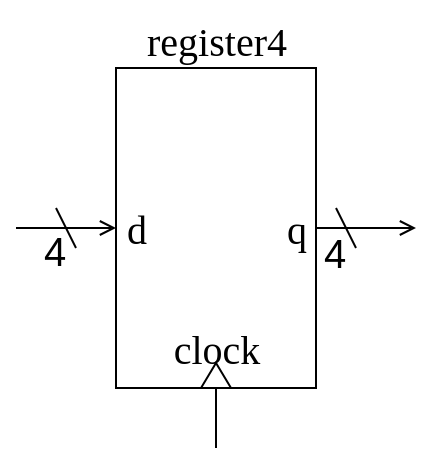 <mxfile>
    <diagram id="tmCsBlzOwyMQu35yxUjz" name="ページ1">
        <mxGraphModel dx="627" dy="312" grid="1" gridSize="10" guides="1" tooltips="1" connect="1" arrows="1" fold="1" page="1" pageScale="1" pageWidth="827" pageHeight="1169" math="0" shadow="0">
            <root>
                <mxCell id="0"/>
                <mxCell id="1" parent="0"/>
                <mxCell id="8" style="edgeStyle=none;html=1;startArrow=open;startFill=0;endArrow=none;endFill=0;" edge="1" parent="1" source="2">
                    <mxGeometry relative="1" as="geometry">
                        <mxPoint x="140" y="400" as="targetPoint"/>
                    </mxGeometry>
                </mxCell>
                <mxCell id="13" style="edgeStyle=none;html=1;endArrow=open;endFill=0;" edge="1" parent="1" source="2">
                    <mxGeometry relative="1" as="geometry">
                        <mxPoint x="340" y="400" as="targetPoint"/>
                    </mxGeometry>
                </mxCell>
                <mxCell id="2" value="" style="verticalLabelPosition=bottom;verticalAlign=top;html=1;shape=mxgraph.basic.rect;fillColor2=none;strokeWidth=1;size=20;indent=5;" vertex="1" parent="1">
                    <mxGeometry x="190" y="320" width="100" height="160" as="geometry"/>
                </mxCell>
                <mxCell id="5" value="" style="triangle;whiteSpace=wrap;html=1;rotation=-90;" vertex="1" parent="1">
                    <mxGeometry x="233.75" y="466.25" width="12.5" height="15" as="geometry"/>
                </mxCell>
                <mxCell id="7" style="edgeStyle=none;html=1;endArrow=none;endFill=0;startArrow=none;startFill=0;" edge="1" parent="1" source="6">
                    <mxGeometry relative="1" as="geometry">
                        <mxPoint x="240" y="510" as="targetPoint"/>
                    </mxGeometry>
                </mxCell>
                <mxCell id="6" value="&lt;font style=&quot;font-size: 20px;&quot; face=&quot;Lucida Console&quot;&gt;clock&lt;/font&gt;" style="text;html=1;align=center;verticalAlign=middle;resizable=0;points=[];autosize=1;strokeColor=none;fillColor=none;" vertex="1" parent="1">
                    <mxGeometry x="200" y="440" width="80" height="40" as="geometry"/>
                </mxCell>
                <mxCell id="9" value="" style="endArrow=none;html=1;" edge="1" parent="1">
                    <mxGeometry width="50" height="50" relative="1" as="geometry">
                        <mxPoint x="170" y="410" as="sourcePoint"/>
                        <mxPoint x="160" y="390" as="targetPoint"/>
                    </mxGeometry>
                </mxCell>
                <mxCell id="10" value="4" style="text;html=1;align=center;verticalAlign=middle;resizable=0;points=[];autosize=1;strokeColor=none;fillColor=none;fontSize=20;" vertex="1" parent="1">
                    <mxGeometry x="284" y="392" width="30" height="40" as="geometry"/>
                </mxCell>
                <mxCell id="11" value="&lt;font style=&quot;font-size: 20px;&quot; face=&quot;Lucida Console&quot;&gt;d&lt;/font&gt;" style="text;html=1;align=center;verticalAlign=middle;resizable=0;points=[];autosize=1;strokeColor=none;fillColor=none;" vertex="1" parent="1">
                    <mxGeometry x="180" y="380" width="40" height="40" as="geometry"/>
                </mxCell>
                <mxCell id="12" value="&lt;font style=&quot;font-size: 20px;&quot; face=&quot;Lucida Console&quot;&gt;register4&lt;/font&gt;" style="text;html=1;align=center;verticalAlign=middle;resizable=0;points=[];autosize=1;strokeColor=none;fillColor=none;" vertex="1" parent="1">
                    <mxGeometry x="175" y="286" width="130" height="40" as="geometry"/>
                </mxCell>
                <mxCell id="14" value="4" style="text;html=1;align=center;verticalAlign=middle;resizable=0;points=[];autosize=1;strokeColor=none;fillColor=none;fontSize=20;" vertex="1" parent="1">
                    <mxGeometry x="144" y="391" width="30" height="40" as="geometry"/>
                </mxCell>
                <mxCell id="15" value="" style="endArrow=none;html=1;" edge="1" parent="1">
                    <mxGeometry width="50" height="50" relative="1" as="geometry">
                        <mxPoint x="310" y="410" as="sourcePoint"/>
                        <mxPoint x="300" y="390" as="targetPoint"/>
                    </mxGeometry>
                </mxCell>
                <mxCell id="16" value="&lt;font style=&quot;font-size: 20px;&quot; face=&quot;Lucida Console&quot;&gt;q&lt;/font&gt;" style="text;html=1;align=center;verticalAlign=middle;resizable=0;points=[];autosize=1;strokeColor=none;fillColor=none;" vertex="1" parent="1">
                    <mxGeometry x="260" y="380" width="40" height="40" as="geometry"/>
                </mxCell>
            </root>
        </mxGraphModel>
    </diagram>
</mxfile>